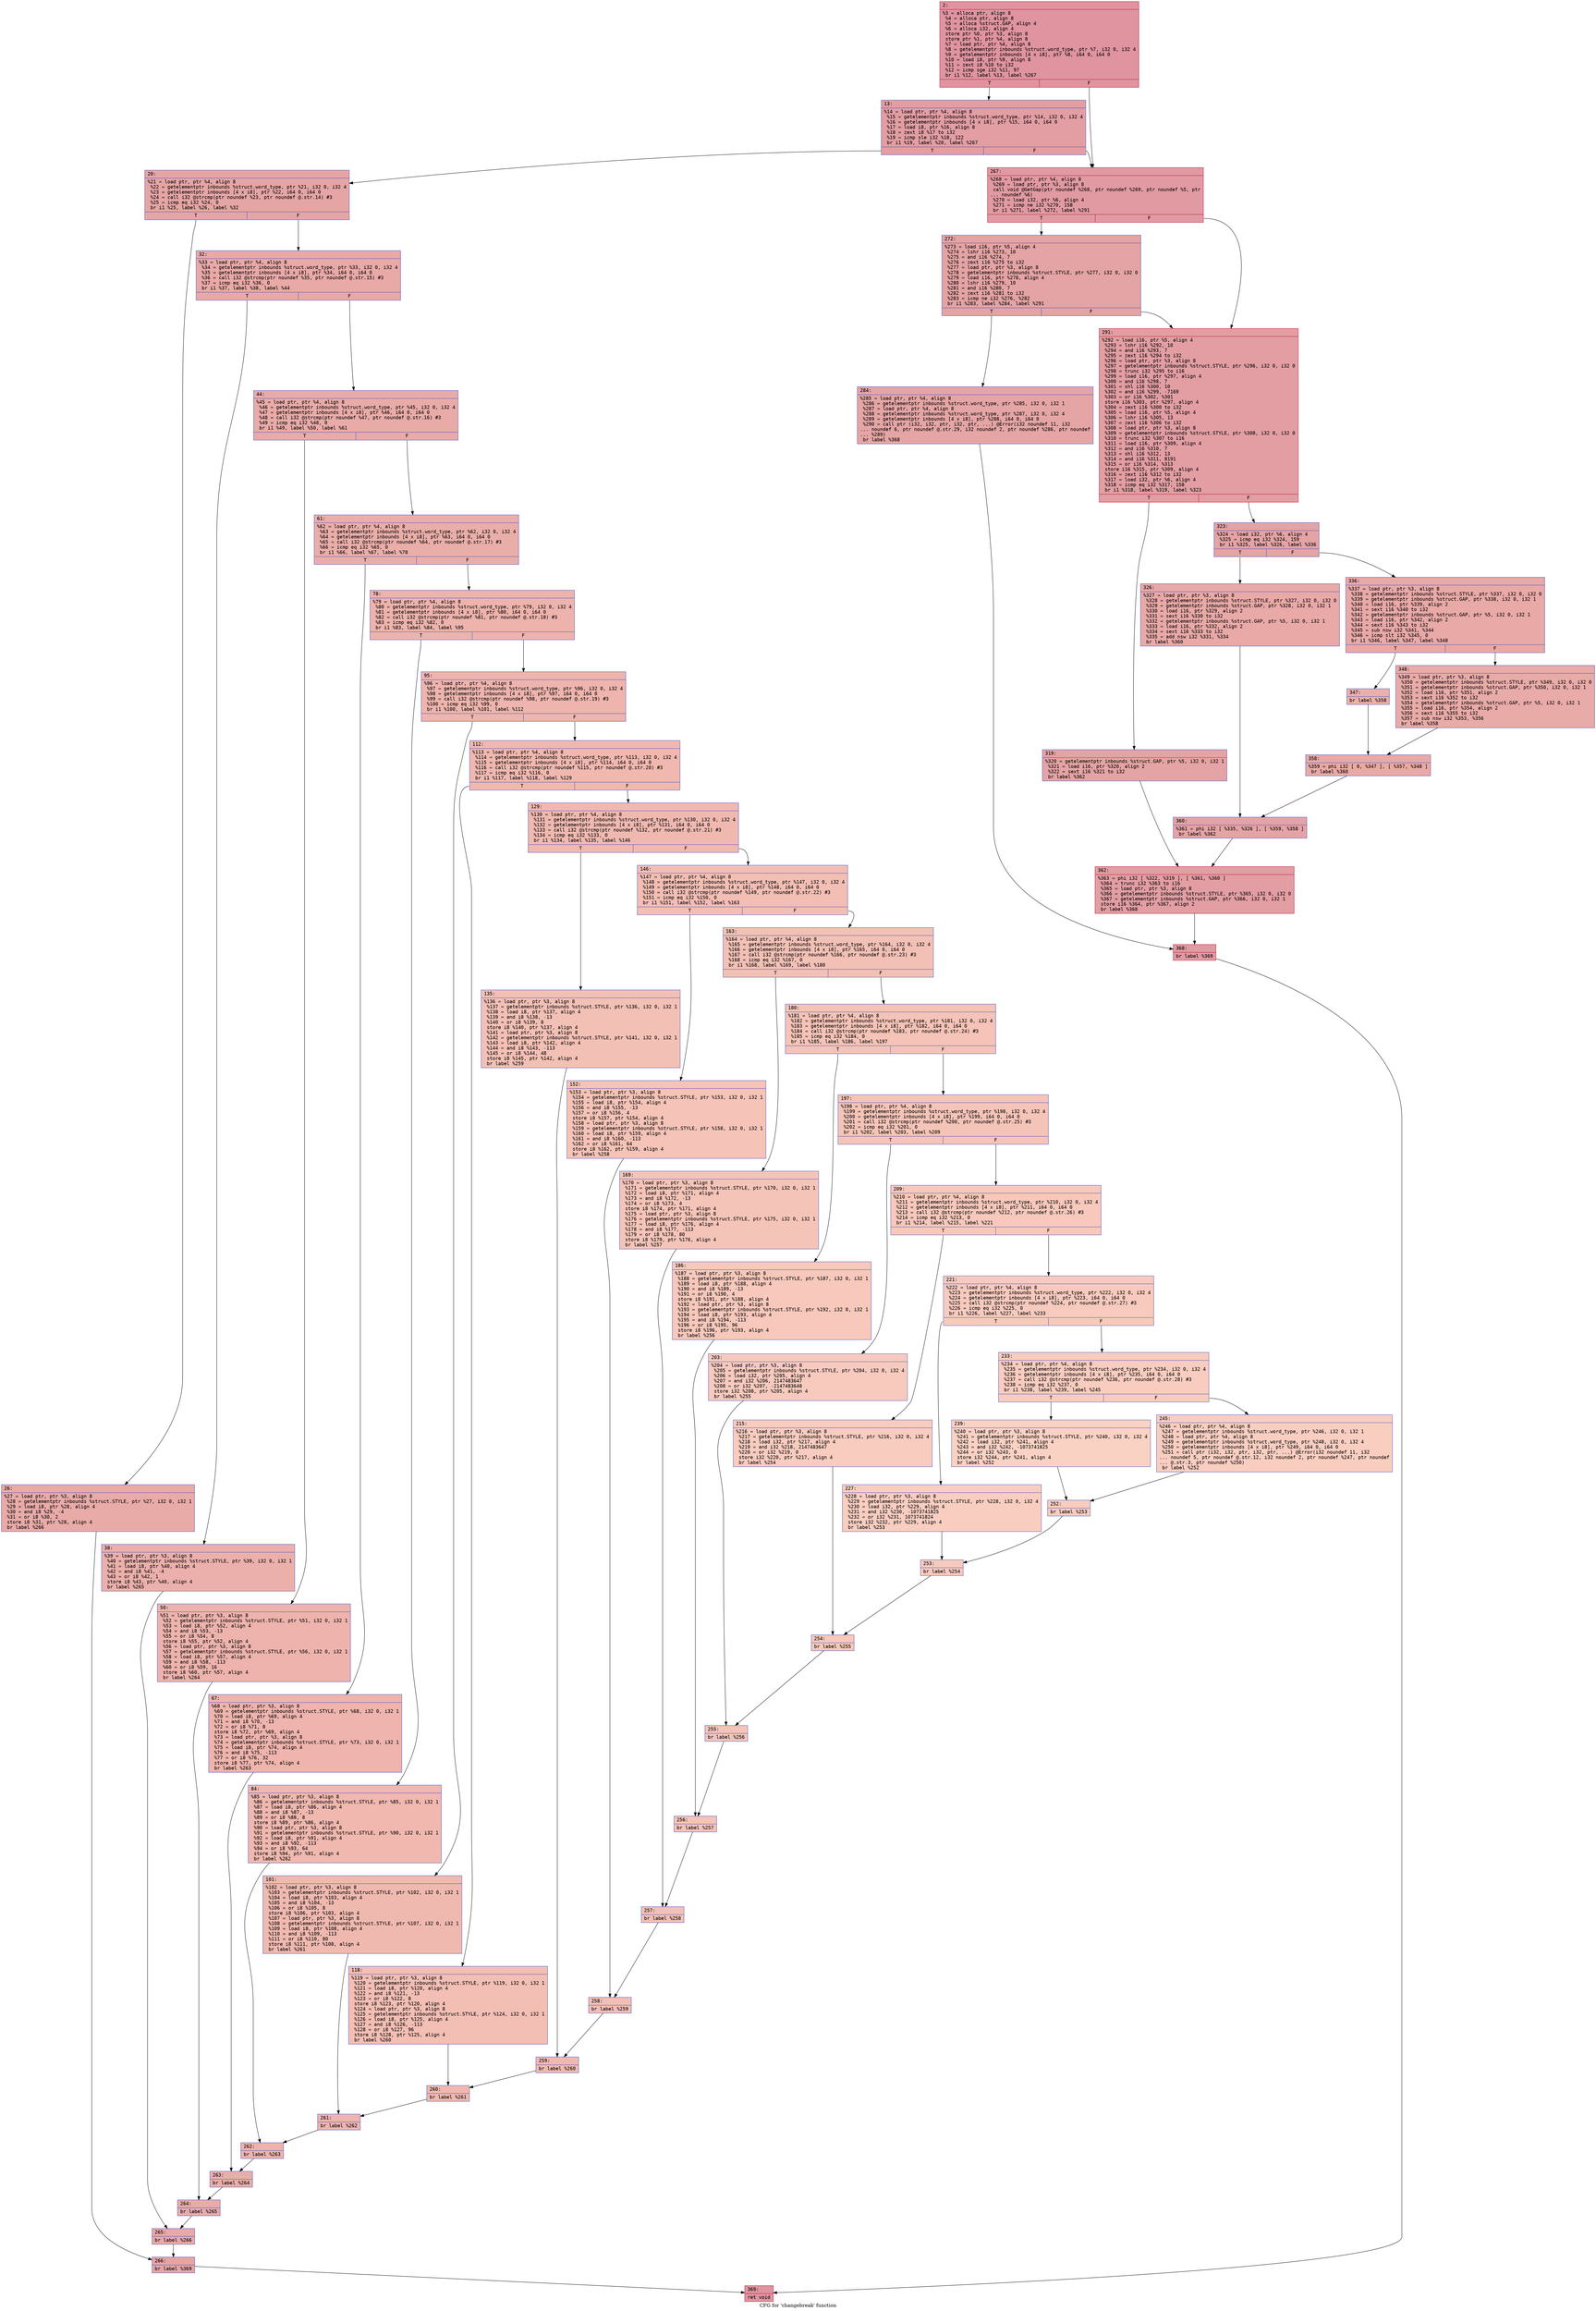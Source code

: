 digraph "CFG for 'changebreak' function" {
	label="CFG for 'changebreak' function";

	Node0x600002147de0 [shape=record,color="#b70d28ff", style=filled, fillcolor="#b70d2870" fontname="Courier",label="{2:\l|  %3 = alloca ptr, align 8\l  %4 = alloca ptr, align 8\l  %5 = alloca %struct.GAP, align 4\l  %6 = alloca i32, align 4\l  store ptr %0, ptr %3, align 8\l  store ptr %1, ptr %4, align 8\l  %7 = load ptr, ptr %4, align 8\l  %8 = getelementptr inbounds %struct.word_type, ptr %7, i32 0, i32 4\l  %9 = getelementptr inbounds [4 x i8], ptr %8, i64 0, i64 0\l  %10 = load i8, ptr %9, align 8\l  %11 = zext i8 %10 to i32\l  %12 = icmp sge i32 %11, 97\l  br i1 %12, label %13, label %267\l|{<s0>T|<s1>F}}"];
	Node0x600002147de0:s0 -> Node0x600002147e30[tooltip="2 -> 13\nProbability 50.00%" ];
	Node0x600002147de0:s1 -> Node0x600002140d20[tooltip="2 -> 267\nProbability 50.00%" ];
	Node0x600002147e30 [shape=record,color="#3d50c3ff", style=filled, fillcolor="#be242e70" fontname="Courier",label="{13:\l|  %14 = load ptr, ptr %4, align 8\l  %15 = getelementptr inbounds %struct.word_type, ptr %14, i32 0, i32 4\l  %16 = getelementptr inbounds [4 x i8], ptr %15, i64 0, i64 0\l  %17 = load i8, ptr %16, align 8\l  %18 = zext i8 %17 to i32\l  %19 = icmp sle i32 %18, 122\l  br i1 %19, label %20, label %267\l|{<s0>T|<s1>F}}"];
	Node0x600002147e30:s0 -> Node0x600002147e80[tooltip="13 -> 20\nProbability 50.00%" ];
	Node0x600002147e30:s1 -> Node0x600002140d20[tooltip="13 -> 267\nProbability 50.00%" ];
	Node0x600002147e80 [shape=record,color="#3d50c3ff", style=filled, fillcolor="#c5333470" fontname="Courier",label="{20:\l|  %21 = load ptr, ptr %4, align 8\l  %22 = getelementptr inbounds %struct.word_type, ptr %21, i32 0, i32 4\l  %23 = getelementptr inbounds [4 x i8], ptr %22, i64 0, i64 0\l  %24 = call i32 @strcmp(ptr noundef %23, ptr noundef @.str.14) #3\l  %25 = icmp eq i32 %24, 0\l  br i1 %25, label %26, label %32\l|{<s0>T|<s1>F}}"];
	Node0x600002147e80:s0 -> Node0x600002147ed0[tooltip="20 -> 26\nProbability 37.50%" ];
	Node0x600002147e80:s1 -> Node0x600002147f20[tooltip="20 -> 32\nProbability 62.50%" ];
	Node0x600002147ed0 [shape=record,color="#3d50c3ff", style=filled, fillcolor="#cc403a70" fontname="Courier",label="{26:\l|  %27 = load ptr, ptr %3, align 8\l  %28 = getelementptr inbounds %struct.STYLE, ptr %27, i32 0, i32 1\l  %29 = load i8, ptr %28, align 4\l  %30 = and i8 %29, -4\l  %31 = or i8 %30, 2\l  store i8 %31, ptr %28, align 4\l  br label %266\l}"];
	Node0x600002147ed0 -> Node0x600002140cd0[tooltip="26 -> 266\nProbability 100.00%" ];
	Node0x600002147f20 [shape=record,color="#3d50c3ff", style=filled, fillcolor="#ca3b3770" fontname="Courier",label="{32:\l|  %33 = load ptr, ptr %4, align 8\l  %34 = getelementptr inbounds %struct.word_type, ptr %33, i32 0, i32 4\l  %35 = getelementptr inbounds [4 x i8], ptr %34, i64 0, i64 0\l  %36 = call i32 @strcmp(ptr noundef %35, ptr noundef @.str.15) #3\l  %37 = icmp eq i32 %36, 0\l  br i1 %37, label %38, label %44\l|{<s0>T|<s1>F}}"];
	Node0x600002147f20:s0 -> Node0x600002147f70[tooltip="32 -> 38\nProbability 37.50%" ];
	Node0x600002147f20:s1 -> Node0x600002140000[tooltip="32 -> 44\nProbability 62.50%" ];
	Node0x600002147f70 [shape=record,color="#3d50c3ff", style=filled, fillcolor="#d24b4070" fontname="Courier",label="{38:\l|  %39 = load ptr, ptr %3, align 8\l  %40 = getelementptr inbounds %struct.STYLE, ptr %39, i32 0, i32 1\l  %41 = load i8, ptr %40, align 4\l  %42 = and i8 %41, -4\l  %43 = or i8 %42, 1\l  store i8 %43, ptr %40, align 4\l  br label %265\l}"];
	Node0x600002147f70 -> Node0x600002140c80[tooltip="38 -> 265\nProbability 100.00%" ];
	Node0x600002140000 [shape=record,color="#3d50c3ff", style=filled, fillcolor="#cc403a70" fontname="Courier",label="{44:\l|  %45 = load ptr, ptr %4, align 8\l  %46 = getelementptr inbounds %struct.word_type, ptr %45, i32 0, i32 4\l  %47 = getelementptr inbounds [4 x i8], ptr %46, i64 0, i64 0\l  %48 = call i32 @strcmp(ptr noundef %47, ptr noundef @.str.16) #3\l  %49 = icmp eq i32 %48, 0\l  br i1 %49, label %50, label %61\l|{<s0>T|<s1>F}}"];
	Node0x600002140000:s0 -> Node0x600002140050[tooltip="44 -> 50\nProbability 37.50%" ];
	Node0x600002140000:s1 -> Node0x6000021400a0[tooltip="44 -> 61\nProbability 62.50%" ];
	Node0x600002140050 [shape=record,color="#3d50c3ff", style=filled, fillcolor="#d6524470" fontname="Courier",label="{50:\l|  %51 = load ptr, ptr %3, align 8\l  %52 = getelementptr inbounds %struct.STYLE, ptr %51, i32 0, i32 1\l  %53 = load i8, ptr %52, align 4\l  %54 = and i8 %53, -13\l  %55 = or i8 %54, 8\l  store i8 %55, ptr %52, align 4\l  %56 = load ptr, ptr %3, align 8\l  %57 = getelementptr inbounds %struct.STYLE, ptr %56, i32 0, i32 1\l  %58 = load i8, ptr %57, align 4\l  %59 = and i8 %58, -113\l  %60 = or i8 %59, 16\l  store i8 %60, ptr %57, align 4\l  br label %264\l}"];
	Node0x600002140050 -> Node0x600002140c30[tooltip="50 -> 264\nProbability 100.00%" ];
	Node0x6000021400a0 [shape=record,color="#3d50c3ff", style=filled, fillcolor="#d0473d70" fontname="Courier",label="{61:\l|  %62 = load ptr, ptr %4, align 8\l  %63 = getelementptr inbounds %struct.word_type, ptr %62, i32 0, i32 4\l  %64 = getelementptr inbounds [4 x i8], ptr %63, i64 0, i64 0\l  %65 = call i32 @strcmp(ptr noundef %64, ptr noundef @.str.17) #3\l  %66 = icmp eq i32 %65, 0\l  br i1 %66, label %67, label %78\l|{<s0>T|<s1>F}}"];
	Node0x6000021400a0:s0 -> Node0x6000021400f0[tooltip="61 -> 67\nProbability 37.50%" ];
	Node0x6000021400a0:s1 -> Node0x600002140140[tooltip="61 -> 78\nProbability 62.50%" ];
	Node0x6000021400f0 [shape=record,color="#3d50c3ff", style=filled, fillcolor="#d8564670" fontname="Courier",label="{67:\l|  %68 = load ptr, ptr %3, align 8\l  %69 = getelementptr inbounds %struct.STYLE, ptr %68, i32 0, i32 1\l  %70 = load i8, ptr %69, align 4\l  %71 = and i8 %70, -13\l  %72 = or i8 %71, 8\l  store i8 %72, ptr %69, align 4\l  %73 = load ptr, ptr %3, align 8\l  %74 = getelementptr inbounds %struct.STYLE, ptr %73, i32 0, i32 1\l  %75 = load i8, ptr %74, align 4\l  %76 = and i8 %75, -113\l  %77 = or i8 %76, 32\l  store i8 %77, ptr %74, align 4\l  br label %263\l}"];
	Node0x6000021400f0 -> Node0x600002140be0[tooltip="67 -> 263\nProbability 100.00%" ];
	Node0x600002140140 [shape=record,color="#3d50c3ff", style=filled, fillcolor="#d6524470" fontname="Courier",label="{78:\l|  %79 = load ptr, ptr %4, align 8\l  %80 = getelementptr inbounds %struct.word_type, ptr %79, i32 0, i32 4\l  %81 = getelementptr inbounds [4 x i8], ptr %80, i64 0, i64 0\l  %82 = call i32 @strcmp(ptr noundef %81, ptr noundef @.str.18) #3\l  %83 = icmp eq i32 %82, 0\l  br i1 %83, label %84, label %95\l|{<s0>T|<s1>F}}"];
	Node0x600002140140:s0 -> Node0x600002140190[tooltip="78 -> 84\nProbability 37.50%" ];
	Node0x600002140140:s1 -> Node0x6000021401e0[tooltip="78 -> 95\nProbability 62.50%" ];
	Node0x600002140190 [shape=record,color="#3d50c3ff", style=filled, fillcolor="#dc5d4a70" fontname="Courier",label="{84:\l|  %85 = load ptr, ptr %3, align 8\l  %86 = getelementptr inbounds %struct.STYLE, ptr %85, i32 0, i32 1\l  %87 = load i8, ptr %86, align 4\l  %88 = and i8 %87, -13\l  %89 = or i8 %88, 8\l  store i8 %89, ptr %86, align 4\l  %90 = load ptr, ptr %3, align 8\l  %91 = getelementptr inbounds %struct.STYLE, ptr %90, i32 0, i32 1\l  %92 = load i8, ptr %91, align 4\l  %93 = and i8 %92, -113\l  %94 = or i8 %93, 64\l  store i8 %94, ptr %91, align 4\l  br label %262\l}"];
	Node0x600002140190 -> Node0x600002140b90[tooltip="84 -> 262\nProbability 100.00%" ];
	Node0x6000021401e0 [shape=record,color="#3d50c3ff", style=filled, fillcolor="#d8564670" fontname="Courier",label="{95:\l|  %96 = load ptr, ptr %4, align 8\l  %97 = getelementptr inbounds %struct.word_type, ptr %96, i32 0, i32 4\l  %98 = getelementptr inbounds [4 x i8], ptr %97, i64 0, i64 0\l  %99 = call i32 @strcmp(ptr noundef %98, ptr noundef @.str.19) #3\l  %100 = icmp eq i32 %99, 0\l  br i1 %100, label %101, label %112\l|{<s0>T|<s1>F}}"];
	Node0x6000021401e0:s0 -> Node0x600002140230[tooltip="95 -> 101\nProbability 37.50%" ];
	Node0x6000021401e0:s1 -> Node0x600002140280[tooltip="95 -> 112\nProbability 62.50%" ];
	Node0x600002140230 [shape=record,color="#3d50c3ff", style=filled, fillcolor="#de614d70" fontname="Courier",label="{101:\l|  %102 = load ptr, ptr %3, align 8\l  %103 = getelementptr inbounds %struct.STYLE, ptr %102, i32 0, i32 1\l  %104 = load i8, ptr %103, align 4\l  %105 = and i8 %104, -13\l  %106 = or i8 %105, 8\l  store i8 %106, ptr %103, align 4\l  %107 = load ptr, ptr %3, align 8\l  %108 = getelementptr inbounds %struct.STYLE, ptr %107, i32 0, i32 1\l  %109 = load i8, ptr %108, align 4\l  %110 = and i8 %109, -113\l  %111 = or i8 %110, 80\l  store i8 %111, ptr %108, align 4\l  br label %261\l}"];
	Node0x600002140230 -> Node0x600002140b40[tooltip="101 -> 261\nProbability 100.00%" ];
	Node0x600002140280 [shape=record,color="#3d50c3ff", style=filled, fillcolor="#dc5d4a70" fontname="Courier",label="{112:\l|  %113 = load ptr, ptr %4, align 8\l  %114 = getelementptr inbounds %struct.word_type, ptr %113, i32 0, i32 4\l  %115 = getelementptr inbounds [4 x i8], ptr %114, i64 0, i64 0\l  %116 = call i32 @strcmp(ptr noundef %115, ptr noundef @.str.20) #3\l  %117 = icmp eq i32 %116, 0\l  br i1 %117, label %118, label %129\l|{<s0>T|<s1>F}}"];
	Node0x600002140280:s0 -> Node0x6000021402d0[tooltip="112 -> 118\nProbability 37.50%" ];
	Node0x600002140280:s1 -> Node0x600002140320[tooltip="112 -> 129\nProbability 62.50%" ];
	Node0x6000021402d0 [shape=record,color="#3d50c3ff", style=filled, fillcolor="#e36c5570" fontname="Courier",label="{118:\l|  %119 = load ptr, ptr %3, align 8\l  %120 = getelementptr inbounds %struct.STYLE, ptr %119, i32 0, i32 1\l  %121 = load i8, ptr %120, align 4\l  %122 = and i8 %121, -13\l  %123 = or i8 %122, 8\l  store i8 %123, ptr %120, align 4\l  %124 = load ptr, ptr %3, align 8\l  %125 = getelementptr inbounds %struct.STYLE, ptr %124, i32 0, i32 1\l  %126 = load i8, ptr %125, align 4\l  %127 = and i8 %126, -113\l  %128 = or i8 %127, 96\l  store i8 %128, ptr %125, align 4\l  br label %260\l}"];
	Node0x6000021402d0 -> Node0x600002140af0[tooltip="118 -> 260\nProbability 100.00%" ];
	Node0x600002140320 [shape=record,color="#3d50c3ff", style=filled, fillcolor="#de614d70" fontname="Courier",label="{129:\l|  %130 = load ptr, ptr %4, align 8\l  %131 = getelementptr inbounds %struct.word_type, ptr %130, i32 0, i32 4\l  %132 = getelementptr inbounds [4 x i8], ptr %131, i64 0, i64 0\l  %133 = call i32 @strcmp(ptr noundef %132, ptr noundef @.str.21) #3\l  %134 = icmp eq i32 %133, 0\l  br i1 %134, label %135, label %146\l|{<s0>T|<s1>F}}"];
	Node0x600002140320:s0 -> Node0x600002140370[tooltip="129 -> 135\nProbability 37.50%" ];
	Node0x600002140320:s1 -> Node0x6000021403c0[tooltip="129 -> 146\nProbability 62.50%" ];
	Node0x600002140370 [shape=record,color="#3d50c3ff", style=filled, fillcolor="#e5705870" fontname="Courier",label="{135:\l|  %136 = load ptr, ptr %3, align 8\l  %137 = getelementptr inbounds %struct.STYLE, ptr %136, i32 0, i32 1\l  %138 = load i8, ptr %137, align 4\l  %139 = and i8 %138, -13\l  %140 = or i8 %139, 8\l  store i8 %140, ptr %137, align 4\l  %141 = load ptr, ptr %3, align 8\l  %142 = getelementptr inbounds %struct.STYLE, ptr %141, i32 0, i32 1\l  %143 = load i8, ptr %142, align 4\l  %144 = and i8 %143, -113\l  %145 = or i8 %144, 48\l  store i8 %145, ptr %142, align 4\l  br label %259\l}"];
	Node0x600002140370 -> Node0x600002140aa0[tooltip="135 -> 259\nProbability 100.00%" ];
	Node0x6000021403c0 [shape=record,color="#3d50c3ff", style=filled, fillcolor="#e36c5570" fontname="Courier",label="{146:\l|  %147 = load ptr, ptr %4, align 8\l  %148 = getelementptr inbounds %struct.word_type, ptr %147, i32 0, i32 4\l  %149 = getelementptr inbounds [4 x i8], ptr %148, i64 0, i64 0\l  %150 = call i32 @strcmp(ptr noundef %149, ptr noundef @.str.22) #3\l  %151 = icmp eq i32 %150, 0\l  br i1 %151, label %152, label %163\l|{<s0>T|<s1>F}}"];
	Node0x6000021403c0:s0 -> Node0x600002140410[tooltip="146 -> 152\nProbability 37.50%" ];
	Node0x6000021403c0:s1 -> Node0x600002140460[tooltip="146 -> 163\nProbability 62.50%" ];
	Node0x600002140410 [shape=record,color="#3d50c3ff", style=filled, fillcolor="#e8765c70" fontname="Courier",label="{152:\l|  %153 = load ptr, ptr %3, align 8\l  %154 = getelementptr inbounds %struct.STYLE, ptr %153, i32 0, i32 1\l  %155 = load i8, ptr %154, align 4\l  %156 = and i8 %155, -13\l  %157 = or i8 %156, 4\l  store i8 %157, ptr %154, align 4\l  %158 = load ptr, ptr %3, align 8\l  %159 = getelementptr inbounds %struct.STYLE, ptr %158, i32 0, i32 1\l  %160 = load i8, ptr %159, align 4\l  %161 = and i8 %160, -113\l  %162 = or i8 %161, 64\l  store i8 %162, ptr %159, align 4\l  br label %258\l}"];
	Node0x600002140410 -> Node0x600002140a50[tooltip="152 -> 258\nProbability 100.00%" ];
	Node0x600002140460 [shape=record,color="#3d50c3ff", style=filled, fillcolor="#e5705870" fontname="Courier",label="{163:\l|  %164 = load ptr, ptr %4, align 8\l  %165 = getelementptr inbounds %struct.word_type, ptr %164, i32 0, i32 4\l  %166 = getelementptr inbounds [4 x i8], ptr %165, i64 0, i64 0\l  %167 = call i32 @strcmp(ptr noundef %166, ptr noundef @.str.23) #3\l  %168 = icmp eq i32 %167, 0\l  br i1 %168, label %169, label %180\l|{<s0>T|<s1>F}}"];
	Node0x600002140460:s0 -> Node0x6000021404b0[tooltip="163 -> 169\nProbability 37.50%" ];
	Node0x600002140460:s1 -> Node0x600002140500[tooltip="163 -> 180\nProbability 62.50%" ];
	Node0x6000021404b0 [shape=record,color="#3d50c3ff", style=filled, fillcolor="#e97a5f70" fontname="Courier",label="{169:\l|  %170 = load ptr, ptr %3, align 8\l  %171 = getelementptr inbounds %struct.STYLE, ptr %170, i32 0, i32 1\l  %172 = load i8, ptr %171, align 4\l  %173 = and i8 %172, -13\l  %174 = or i8 %173, 4\l  store i8 %174, ptr %171, align 4\l  %175 = load ptr, ptr %3, align 8\l  %176 = getelementptr inbounds %struct.STYLE, ptr %175, i32 0, i32 1\l  %177 = load i8, ptr %176, align 4\l  %178 = and i8 %177, -113\l  %179 = or i8 %178, 80\l  store i8 %179, ptr %176, align 4\l  br label %257\l}"];
	Node0x6000021404b0 -> Node0x600002140a00[tooltip="169 -> 257\nProbability 100.00%" ];
	Node0x600002140500 [shape=record,color="#3d50c3ff", style=filled, fillcolor="#e8765c70" fontname="Courier",label="{180:\l|  %181 = load ptr, ptr %4, align 8\l  %182 = getelementptr inbounds %struct.word_type, ptr %181, i32 0, i32 4\l  %183 = getelementptr inbounds [4 x i8], ptr %182, i64 0, i64 0\l  %184 = call i32 @strcmp(ptr noundef %183, ptr noundef @.str.24) #3\l  %185 = icmp eq i32 %184, 0\l  br i1 %185, label %186, label %197\l|{<s0>T|<s1>F}}"];
	Node0x600002140500:s0 -> Node0x600002140550[tooltip="180 -> 186\nProbability 37.50%" ];
	Node0x600002140500:s1 -> Node0x6000021405a0[tooltip="180 -> 197\nProbability 62.50%" ];
	Node0x600002140550 [shape=record,color="#3d50c3ff", style=filled, fillcolor="#ed836670" fontname="Courier",label="{186:\l|  %187 = load ptr, ptr %3, align 8\l  %188 = getelementptr inbounds %struct.STYLE, ptr %187, i32 0, i32 1\l  %189 = load i8, ptr %188, align 4\l  %190 = and i8 %189, -13\l  %191 = or i8 %190, 4\l  store i8 %191, ptr %188, align 4\l  %192 = load ptr, ptr %3, align 8\l  %193 = getelementptr inbounds %struct.STYLE, ptr %192, i32 0, i32 1\l  %194 = load i8, ptr %193, align 4\l  %195 = and i8 %194, -113\l  %196 = or i8 %195, 96\l  store i8 %196, ptr %193, align 4\l  br label %256\l}"];
	Node0x600002140550 -> Node0x6000021409b0[tooltip="186 -> 256\nProbability 100.00%" ];
	Node0x6000021405a0 [shape=record,color="#3d50c3ff", style=filled, fillcolor="#e97a5f70" fontname="Courier",label="{197:\l|  %198 = load ptr, ptr %4, align 8\l  %199 = getelementptr inbounds %struct.word_type, ptr %198, i32 0, i32 4\l  %200 = getelementptr inbounds [4 x i8], ptr %199, i64 0, i64 0\l  %201 = call i32 @strcmp(ptr noundef %200, ptr noundef @.str.25) #3\l  %202 = icmp eq i32 %201, 0\l  br i1 %202, label %203, label %209\l|{<s0>T|<s1>F}}"];
	Node0x6000021405a0:s0 -> Node0x6000021405f0[tooltip="197 -> 203\nProbability 37.50%" ];
	Node0x6000021405a0:s1 -> Node0x600002140640[tooltip="197 -> 209\nProbability 62.50%" ];
	Node0x6000021405f0 [shape=record,color="#3d50c3ff", style=filled, fillcolor="#ef886b70" fontname="Courier",label="{203:\l|  %204 = load ptr, ptr %3, align 8\l  %205 = getelementptr inbounds %struct.STYLE, ptr %204, i32 0, i32 4\l  %206 = load i32, ptr %205, align 4\l  %207 = and i32 %206, 2147483647\l  %208 = or i32 %207, -2147483648\l  store i32 %208, ptr %205, align 4\l  br label %255\l}"];
	Node0x6000021405f0 -> Node0x600002140960[tooltip="203 -> 255\nProbability 100.00%" ];
	Node0x600002140640 [shape=record,color="#3d50c3ff", style=filled, fillcolor="#ed836670" fontname="Courier",label="{209:\l|  %210 = load ptr, ptr %4, align 8\l  %211 = getelementptr inbounds %struct.word_type, ptr %210, i32 0, i32 4\l  %212 = getelementptr inbounds [4 x i8], ptr %211, i64 0, i64 0\l  %213 = call i32 @strcmp(ptr noundef %212, ptr noundef @.str.26) #3\l  %214 = icmp eq i32 %213, 0\l  br i1 %214, label %215, label %221\l|{<s0>T|<s1>F}}"];
	Node0x600002140640:s0 -> Node0x600002140690[tooltip="209 -> 215\nProbability 37.50%" ];
	Node0x600002140640:s1 -> Node0x6000021406e0[tooltip="209 -> 221\nProbability 62.50%" ];
	Node0x600002140690 [shape=record,color="#3d50c3ff", style=filled, fillcolor="#f08b6e70" fontname="Courier",label="{215:\l|  %216 = load ptr, ptr %3, align 8\l  %217 = getelementptr inbounds %struct.STYLE, ptr %216, i32 0, i32 4\l  %218 = load i32, ptr %217, align 4\l  %219 = and i32 %218, 2147483647\l  %220 = or i32 %219, 0\l  store i32 %220, ptr %217, align 4\l  br label %254\l}"];
	Node0x600002140690 -> Node0x600002140910[tooltip="215 -> 254\nProbability 100.00%" ];
	Node0x6000021406e0 [shape=record,color="#3d50c3ff", style=filled, fillcolor="#ef886b70" fontname="Courier",label="{221:\l|  %222 = load ptr, ptr %4, align 8\l  %223 = getelementptr inbounds %struct.word_type, ptr %222, i32 0, i32 4\l  %224 = getelementptr inbounds [4 x i8], ptr %223, i64 0, i64 0\l  %225 = call i32 @strcmp(ptr noundef %224, ptr noundef @.str.27) #3\l  %226 = icmp eq i32 %225, 0\l  br i1 %226, label %227, label %233\l|{<s0>T|<s1>F}}"];
	Node0x6000021406e0:s0 -> Node0x600002140730[tooltip="221 -> 227\nProbability 37.50%" ];
	Node0x6000021406e0:s1 -> Node0x600002140780[tooltip="221 -> 233\nProbability 62.50%" ];
	Node0x600002140730 [shape=record,color="#3d50c3ff", style=filled, fillcolor="#f2907270" fontname="Courier",label="{227:\l|  %228 = load ptr, ptr %3, align 8\l  %229 = getelementptr inbounds %struct.STYLE, ptr %228, i32 0, i32 4\l  %230 = load i32, ptr %229, align 4\l  %231 = and i32 %230, -1073741825\l  %232 = or i32 %231, 1073741824\l  store i32 %232, ptr %229, align 4\l  br label %253\l}"];
	Node0x600002140730 -> Node0x6000021408c0[tooltip="227 -> 253\nProbability 100.00%" ];
	Node0x600002140780 [shape=record,color="#3d50c3ff", style=filled, fillcolor="#f08b6e70" fontname="Courier",label="{233:\l|  %234 = load ptr, ptr %4, align 8\l  %235 = getelementptr inbounds %struct.word_type, ptr %234, i32 0, i32 4\l  %236 = getelementptr inbounds [4 x i8], ptr %235, i64 0, i64 0\l  %237 = call i32 @strcmp(ptr noundef %236, ptr noundef @.str.28) #3\l  %238 = icmp eq i32 %237, 0\l  br i1 %238, label %239, label %245\l|{<s0>T|<s1>F}}"];
	Node0x600002140780:s0 -> Node0x6000021407d0[tooltip="233 -> 239\nProbability 37.50%" ];
	Node0x600002140780:s1 -> Node0x600002140820[tooltip="233 -> 245\nProbability 62.50%" ];
	Node0x6000021407d0 [shape=record,color="#3d50c3ff", style=filled, fillcolor="#f4987a70" fontname="Courier",label="{239:\l|  %240 = load ptr, ptr %3, align 8\l  %241 = getelementptr inbounds %struct.STYLE, ptr %240, i32 0, i32 4\l  %242 = load i32, ptr %241, align 4\l  %243 = and i32 %242, -1073741825\l  %244 = or i32 %243, 0\l  store i32 %244, ptr %241, align 4\l  br label %252\l}"];
	Node0x6000021407d0 -> Node0x600002140870[tooltip="239 -> 252\nProbability 100.00%" ];
	Node0x600002140820 [shape=record,color="#3d50c3ff", style=filled, fillcolor="#f2907270" fontname="Courier",label="{245:\l|  %246 = load ptr, ptr %4, align 8\l  %247 = getelementptr inbounds %struct.word_type, ptr %246, i32 0, i32 1\l  %248 = load ptr, ptr %4, align 8\l  %249 = getelementptr inbounds %struct.word_type, ptr %248, i32 0, i32 4\l  %250 = getelementptr inbounds [4 x i8], ptr %249, i64 0, i64 0\l  %251 = call ptr (i32, i32, ptr, i32, ptr, ...) @Error(i32 noundef 11, i32\l... noundef 5, ptr noundef @.str.12, i32 noundef 2, ptr noundef %247, ptr noundef\l... @.str.3, ptr noundef %250)\l  br label %252\l}"];
	Node0x600002140820 -> Node0x600002140870[tooltip="245 -> 252\nProbability 100.00%" ];
	Node0x600002140870 [shape=record,color="#3d50c3ff", style=filled, fillcolor="#f08b6e70" fontname="Courier",label="{252:\l|  br label %253\l}"];
	Node0x600002140870 -> Node0x6000021408c0[tooltip="252 -> 253\nProbability 100.00%" ];
	Node0x6000021408c0 [shape=record,color="#3d50c3ff", style=filled, fillcolor="#ef886b70" fontname="Courier",label="{253:\l|  br label %254\l}"];
	Node0x6000021408c0 -> Node0x600002140910[tooltip="253 -> 254\nProbability 100.00%" ];
	Node0x600002140910 [shape=record,color="#3d50c3ff", style=filled, fillcolor="#ed836670" fontname="Courier",label="{254:\l|  br label %255\l}"];
	Node0x600002140910 -> Node0x600002140960[tooltip="254 -> 255\nProbability 100.00%" ];
	Node0x600002140960 [shape=record,color="#3d50c3ff", style=filled, fillcolor="#e97a5f70" fontname="Courier",label="{255:\l|  br label %256\l}"];
	Node0x600002140960 -> Node0x6000021409b0[tooltip="255 -> 256\nProbability 100.00%" ];
	Node0x6000021409b0 [shape=record,color="#3d50c3ff", style=filled, fillcolor="#e8765c70" fontname="Courier",label="{256:\l|  br label %257\l}"];
	Node0x6000021409b0 -> Node0x600002140a00[tooltip="256 -> 257\nProbability 100.00%" ];
	Node0x600002140a00 [shape=record,color="#3d50c3ff", style=filled, fillcolor="#e5705870" fontname="Courier",label="{257:\l|  br label %258\l}"];
	Node0x600002140a00 -> Node0x600002140a50[tooltip="257 -> 258\nProbability 100.00%" ];
	Node0x600002140a50 [shape=record,color="#3d50c3ff", style=filled, fillcolor="#e36c5570" fontname="Courier",label="{258:\l|  br label %259\l}"];
	Node0x600002140a50 -> Node0x600002140aa0[tooltip="258 -> 259\nProbability 100.00%" ];
	Node0x600002140aa0 [shape=record,color="#3d50c3ff", style=filled, fillcolor="#de614d70" fontname="Courier",label="{259:\l|  br label %260\l}"];
	Node0x600002140aa0 -> Node0x600002140af0[tooltip="259 -> 260\nProbability 100.00%" ];
	Node0x600002140af0 [shape=record,color="#3d50c3ff", style=filled, fillcolor="#dc5d4a70" fontname="Courier",label="{260:\l|  br label %261\l}"];
	Node0x600002140af0 -> Node0x600002140b40[tooltip="260 -> 261\nProbability 100.00%" ];
	Node0x600002140b40 [shape=record,color="#3d50c3ff", style=filled, fillcolor="#d8564670" fontname="Courier",label="{261:\l|  br label %262\l}"];
	Node0x600002140b40 -> Node0x600002140b90[tooltip="261 -> 262\nProbability 100.00%" ];
	Node0x600002140b90 [shape=record,color="#3d50c3ff", style=filled, fillcolor="#d6524470" fontname="Courier",label="{262:\l|  br label %263\l}"];
	Node0x600002140b90 -> Node0x600002140be0[tooltip="262 -> 263\nProbability 100.00%" ];
	Node0x600002140be0 [shape=record,color="#3d50c3ff", style=filled, fillcolor="#d0473d70" fontname="Courier",label="{263:\l|  br label %264\l}"];
	Node0x600002140be0 -> Node0x600002140c30[tooltip="263 -> 264\nProbability 100.00%" ];
	Node0x600002140c30 [shape=record,color="#3d50c3ff", style=filled, fillcolor="#cc403a70" fontname="Courier",label="{264:\l|  br label %265\l}"];
	Node0x600002140c30 -> Node0x600002140c80[tooltip="264 -> 265\nProbability 100.00%" ];
	Node0x600002140c80 [shape=record,color="#3d50c3ff", style=filled, fillcolor="#ca3b3770" fontname="Courier",label="{265:\l|  br label %266\l}"];
	Node0x600002140c80 -> Node0x600002140cd0[tooltip="265 -> 266\nProbability 100.00%" ];
	Node0x600002140cd0 [shape=record,color="#3d50c3ff", style=filled, fillcolor="#c5333470" fontname="Courier",label="{266:\l|  br label %369\l}"];
	Node0x600002140cd0 -> Node0x600002141180[tooltip="266 -> 369\nProbability 100.00%" ];
	Node0x600002140d20 [shape=record,color="#b70d28ff", style=filled, fillcolor="#bb1b2c70" fontname="Courier",label="{267:\l|  %268 = load ptr, ptr %4, align 8\l  %269 = load ptr, ptr %3, align 8\l  call void @GetGap(ptr noundef %268, ptr noundef %269, ptr noundef %5, ptr\l... noundef %6)\l  %270 = load i32, ptr %6, align 4\l  %271 = icmp ne i32 %270, 158\l  br i1 %271, label %272, label %291\l|{<s0>T|<s1>F}}"];
	Node0x600002140d20:s0 -> Node0x600002140d70[tooltip="267 -> 272\nProbability 50.00%" ];
	Node0x600002140d20:s1 -> Node0x600002140e10[tooltip="267 -> 291\nProbability 50.00%" ];
	Node0x600002140d70 [shape=record,color="#3d50c3ff", style=filled, fillcolor="#c32e3170" fontname="Courier",label="{272:\l|  %273 = load i16, ptr %5, align 4\l  %274 = lshr i16 %273, 10\l  %275 = and i16 %274, 7\l  %276 = zext i16 %275 to i32\l  %277 = load ptr, ptr %3, align 8\l  %278 = getelementptr inbounds %struct.STYLE, ptr %277, i32 0, i32 0\l  %279 = load i16, ptr %278, align 4\l  %280 = lshr i16 %279, 10\l  %281 = and i16 %280, 7\l  %282 = zext i16 %281 to i32\l  %283 = icmp ne i32 %276, %282\l  br i1 %283, label %284, label %291\l|{<s0>T|<s1>F}}"];
	Node0x600002140d70:s0 -> Node0x600002140dc0[tooltip="272 -> 284\nProbability 50.00%" ];
	Node0x600002140d70:s1 -> Node0x600002140e10[tooltip="272 -> 291\nProbability 50.00%" ];
	Node0x600002140dc0 [shape=record,color="#3d50c3ff", style=filled, fillcolor="#c5333470" fontname="Courier",label="{284:\l|  %285 = load ptr, ptr %4, align 8\l  %286 = getelementptr inbounds %struct.word_type, ptr %285, i32 0, i32 1\l  %287 = load ptr, ptr %4, align 8\l  %288 = getelementptr inbounds %struct.word_type, ptr %287, i32 0, i32 4\l  %289 = getelementptr inbounds [4 x i8], ptr %288, i64 0, i64 0\l  %290 = call ptr (i32, i32, ptr, i32, ptr, ...) @Error(i32 noundef 11, i32\l... noundef 6, ptr noundef @.str.29, i32 noundef 2, ptr noundef %286, ptr noundef\l... %289)\l  br label %368\l}"];
	Node0x600002140dc0 -> Node0x600002141130[tooltip="284 -> 368\nProbability 100.00%" ];
	Node0x600002140e10 [shape=record,color="#b70d28ff", style=filled, fillcolor="#be242e70" fontname="Courier",label="{291:\l|  %292 = load i16, ptr %5, align 4\l  %293 = lshr i16 %292, 10\l  %294 = and i16 %293, 7\l  %295 = zext i16 %294 to i32\l  %296 = load ptr, ptr %3, align 8\l  %297 = getelementptr inbounds %struct.STYLE, ptr %296, i32 0, i32 0\l  %298 = trunc i32 %295 to i16\l  %299 = load i16, ptr %297, align 4\l  %300 = and i16 %298, 7\l  %301 = shl i16 %300, 10\l  %302 = and i16 %299, -7169\l  %303 = or i16 %302, %301\l  store i16 %303, ptr %297, align 4\l  %304 = zext i16 %300 to i32\l  %305 = load i16, ptr %5, align 4\l  %306 = lshr i16 %305, 13\l  %307 = zext i16 %306 to i32\l  %308 = load ptr, ptr %3, align 8\l  %309 = getelementptr inbounds %struct.STYLE, ptr %308, i32 0, i32 0\l  %310 = trunc i32 %307 to i16\l  %311 = load i16, ptr %309, align 4\l  %312 = and i16 %310, 7\l  %313 = shl i16 %312, 13\l  %314 = and i16 %311, 8191\l  %315 = or i16 %314, %313\l  store i16 %315, ptr %309, align 4\l  %316 = zext i16 %312 to i32\l  %317 = load i32, ptr %6, align 4\l  %318 = icmp eq i32 %317, 158\l  br i1 %318, label %319, label %323\l|{<s0>T|<s1>F}}"];
	Node0x600002140e10:s0 -> Node0x600002140e60[tooltip="291 -> 319\nProbability 50.00%" ];
	Node0x600002140e10:s1 -> Node0x600002140eb0[tooltip="291 -> 323\nProbability 50.00%" ];
	Node0x600002140e60 [shape=record,color="#3d50c3ff", style=filled, fillcolor="#c32e3170" fontname="Courier",label="{319:\l|  %320 = getelementptr inbounds %struct.GAP, ptr %5, i32 0, i32 1\l  %321 = load i16, ptr %320, align 2\l  %322 = sext i16 %321 to i32\l  br label %362\l}"];
	Node0x600002140e60 -> Node0x6000021410e0[tooltip="319 -> 362\nProbability 100.00%" ];
	Node0x600002140eb0 [shape=record,color="#3d50c3ff", style=filled, fillcolor="#c32e3170" fontname="Courier",label="{323:\l|  %324 = load i32, ptr %6, align 4\l  %325 = icmp eq i32 %324, 159\l  br i1 %325, label %326, label %336\l|{<s0>T|<s1>F}}"];
	Node0x600002140eb0:s0 -> Node0x600002140f00[tooltip="323 -> 326\nProbability 50.00%" ];
	Node0x600002140eb0:s1 -> Node0x600002140f50[tooltip="323 -> 336\nProbability 50.00%" ];
	Node0x600002140f00 [shape=record,color="#3d50c3ff", style=filled, fillcolor="#ca3b3770" fontname="Courier",label="{326:\l|  %327 = load ptr, ptr %3, align 8\l  %328 = getelementptr inbounds %struct.STYLE, ptr %327, i32 0, i32 0\l  %329 = getelementptr inbounds %struct.GAP, ptr %328, i32 0, i32 1\l  %330 = load i16, ptr %329, align 2\l  %331 = sext i16 %330 to i32\l  %332 = getelementptr inbounds %struct.GAP, ptr %5, i32 0, i32 1\l  %333 = load i16, ptr %332, align 2\l  %334 = sext i16 %333 to i32\l  %335 = add nsw i32 %331, %334\l  br label %360\l}"];
	Node0x600002140f00 -> Node0x600002141090[tooltip="326 -> 360\nProbability 100.00%" ];
	Node0x600002140f50 [shape=record,color="#3d50c3ff", style=filled, fillcolor="#ca3b3770" fontname="Courier",label="{336:\l|  %337 = load ptr, ptr %3, align 8\l  %338 = getelementptr inbounds %struct.STYLE, ptr %337, i32 0, i32 0\l  %339 = getelementptr inbounds %struct.GAP, ptr %338, i32 0, i32 1\l  %340 = load i16, ptr %339, align 2\l  %341 = sext i16 %340 to i32\l  %342 = getelementptr inbounds %struct.GAP, ptr %5, i32 0, i32 1\l  %343 = load i16, ptr %342, align 2\l  %344 = sext i16 %343 to i32\l  %345 = sub nsw i32 %341, %344\l  %346 = icmp slt i32 %345, 0\l  br i1 %346, label %347, label %348\l|{<s0>T|<s1>F}}"];
	Node0x600002140f50:s0 -> Node0x600002140fa0[tooltip="336 -> 347\nProbability 37.50%" ];
	Node0x600002140f50:s1 -> Node0x600002140ff0[tooltip="336 -> 348\nProbability 62.50%" ];
	Node0x600002140fa0 [shape=record,color="#3d50c3ff", style=filled, fillcolor="#d24b4070" fontname="Courier",label="{347:\l|  br label %358\l}"];
	Node0x600002140fa0 -> Node0x600002141040[tooltip="347 -> 358\nProbability 100.00%" ];
	Node0x600002140ff0 [shape=record,color="#3d50c3ff", style=filled, fillcolor="#cc403a70" fontname="Courier",label="{348:\l|  %349 = load ptr, ptr %3, align 8\l  %350 = getelementptr inbounds %struct.STYLE, ptr %349, i32 0, i32 0\l  %351 = getelementptr inbounds %struct.GAP, ptr %350, i32 0, i32 1\l  %352 = load i16, ptr %351, align 2\l  %353 = sext i16 %352 to i32\l  %354 = getelementptr inbounds %struct.GAP, ptr %5, i32 0, i32 1\l  %355 = load i16, ptr %354, align 2\l  %356 = sext i16 %355 to i32\l  %357 = sub nsw i32 %353, %356\l  br label %358\l}"];
	Node0x600002140ff0 -> Node0x600002141040[tooltip="348 -> 358\nProbability 100.00%" ];
	Node0x600002141040 [shape=record,color="#3d50c3ff", style=filled, fillcolor="#ca3b3770" fontname="Courier",label="{358:\l|  %359 = phi i32 [ 0, %347 ], [ %357, %348 ]\l  br label %360\l}"];
	Node0x600002141040 -> Node0x600002141090[tooltip="358 -> 360\nProbability 100.00%" ];
	Node0x600002141090 [shape=record,color="#3d50c3ff", style=filled, fillcolor="#c32e3170" fontname="Courier",label="{360:\l|  %361 = phi i32 [ %335, %326 ], [ %359, %358 ]\l  br label %362\l}"];
	Node0x600002141090 -> Node0x6000021410e0[tooltip="360 -> 362\nProbability 100.00%" ];
	Node0x6000021410e0 [shape=record,color="#b70d28ff", style=filled, fillcolor="#be242e70" fontname="Courier",label="{362:\l|  %363 = phi i32 [ %322, %319 ], [ %361, %360 ]\l  %364 = trunc i32 %363 to i16\l  %365 = load ptr, ptr %3, align 8\l  %366 = getelementptr inbounds %struct.STYLE, ptr %365, i32 0, i32 0\l  %367 = getelementptr inbounds %struct.GAP, ptr %366, i32 0, i32 1\l  store i16 %364, ptr %367, align 2\l  br label %368\l}"];
	Node0x6000021410e0 -> Node0x600002141130[tooltip="362 -> 368\nProbability 100.00%" ];
	Node0x600002141130 [shape=record,color="#b70d28ff", style=filled, fillcolor="#bb1b2c70" fontname="Courier",label="{368:\l|  br label %369\l}"];
	Node0x600002141130 -> Node0x600002141180[tooltip="368 -> 369\nProbability 100.00%" ];
	Node0x600002141180 [shape=record,color="#b70d28ff", style=filled, fillcolor="#b70d2870" fontname="Courier",label="{369:\l|  ret void\l}"];
}

